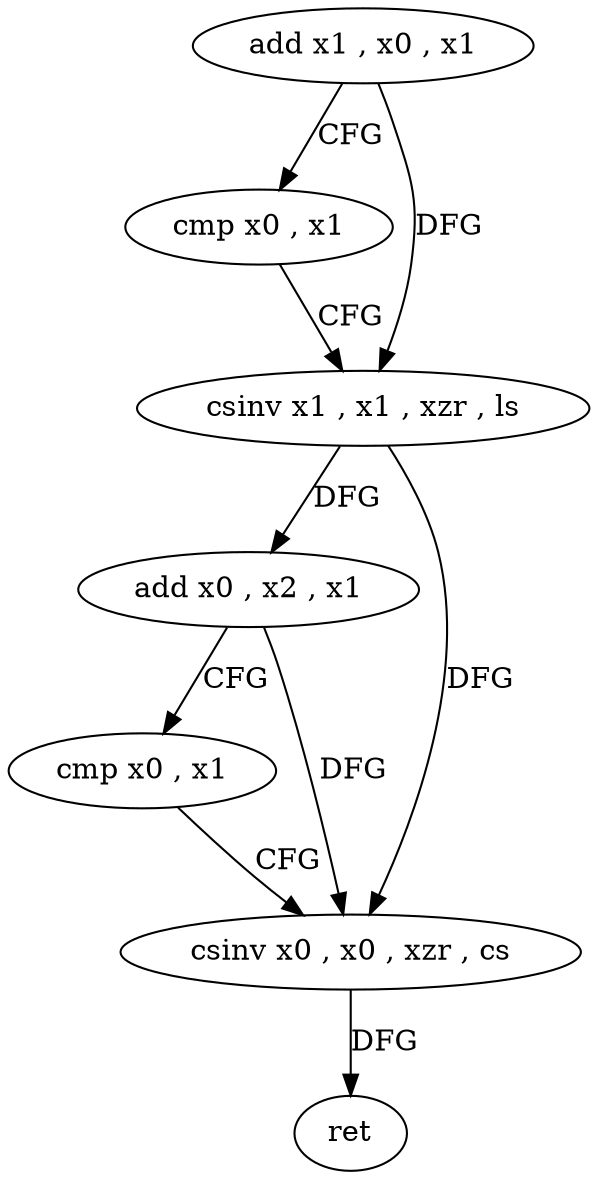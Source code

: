 digraph "func" {
"273816" [label = "add x1 , x0 , x1" ]
"273820" [label = "cmp x0 , x1" ]
"273824" [label = "csinv x1 , x1 , xzr , ls" ]
"273828" [label = "add x0 , x2 , x1" ]
"273832" [label = "cmp x0 , x1" ]
"273836" [label = "csinv x0 , x0 , xzr , cs" ]
"273840" [label = "ret" ]
"273816" -> "273820" [ label = "CFG" ]
"273816" -> "273824" [ label = "DFG" ]
"273820" -> "273824" [ label = "CFG" ]
"273824" -> "273828" [ label = "DFG" ]
"273824" -> "273836" [ label = "DFG" ]
"273828" -> "273832" [ label = "CFG" ]
"273828" -> "273836" [ label = "DFG" ]
"273832" -> "273836" [ label = "CFG" ]
"273836" -> "273840" [ label = "DFG" ]
}
